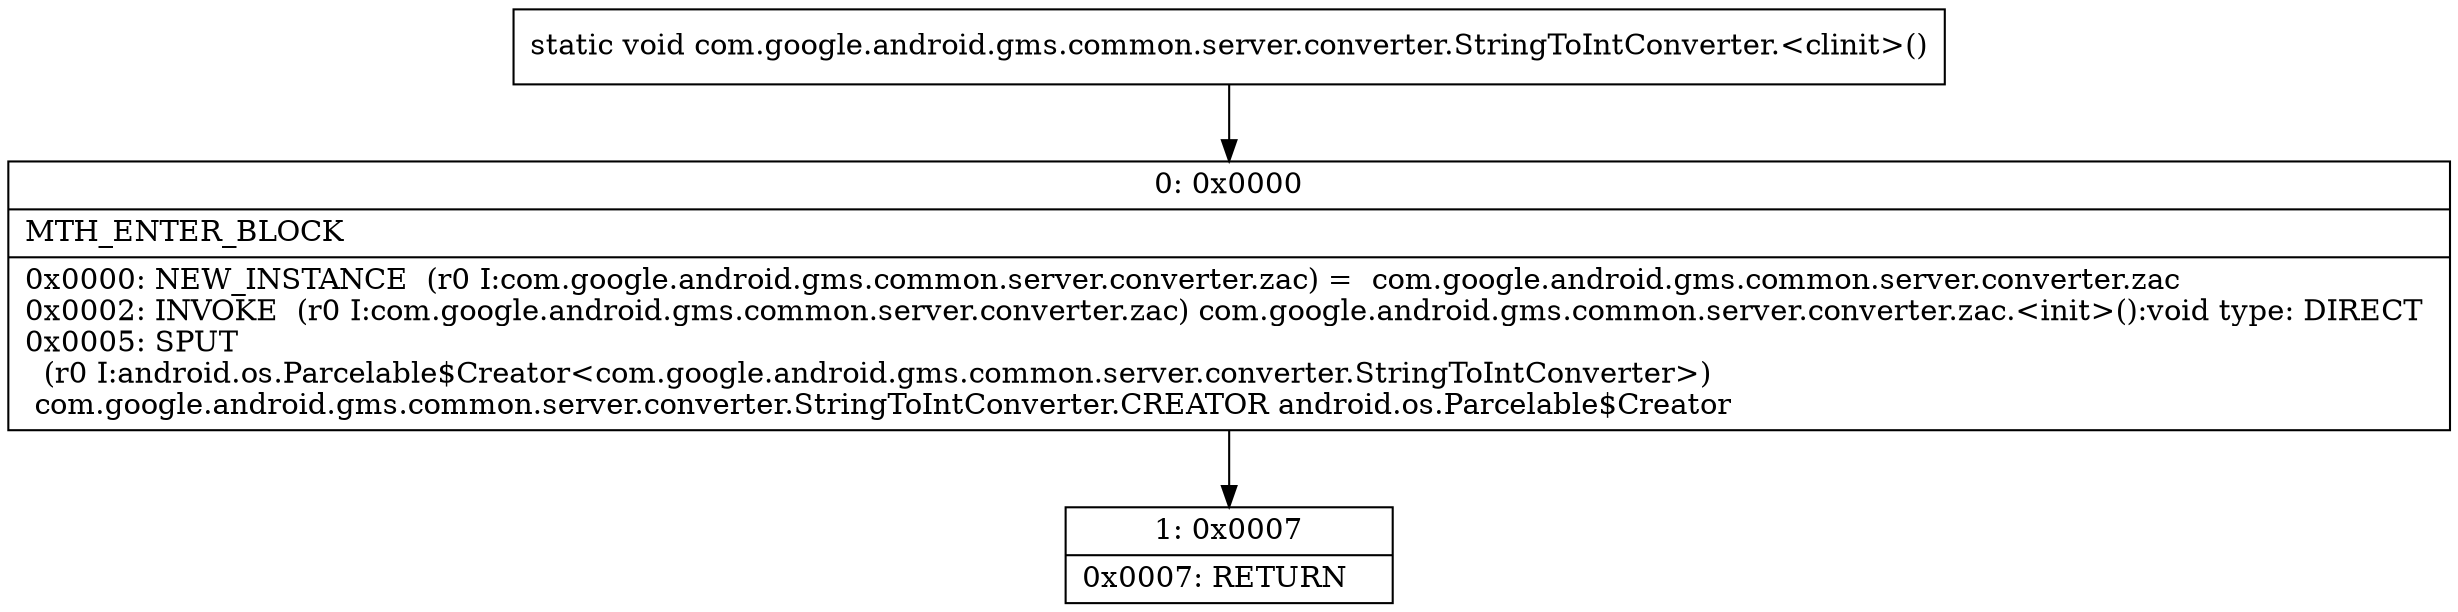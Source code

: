 digraph "CFG forcom.google.android.gms.common.server.converter.StringToIntConverter.\<clinit\>()V" {
Node_0 [shape=record,label="{0\:\ 0x0000|MTH_ENTER_BLOCK\l|0x0000: NEW_INSTANCE  (r0 I:com.google.android.gms.common.server.converter.zac) =  com.google.android.gms.common.server.converter.zac \l0x0002: INVOKE  (r0 I:com.google.android.gms.common.server.converter.zac) com.google.android.gms.common.server.converter.zac.\<init\>():void type: DIRECT \l0x0005: SPUT  \l  (r0 I:android.os.Parcelable$Creator\<com.google.android.gms.common.server.converter.StringToIntConverter\>)\l com.google.android.gms.common.server.converter.StringToIntConverter.CREATOR android.os.Parcelable$Creator \l}"];
Node_1 [shape=record,label="{1\:\ 0x0007|0x0007: RETURN   \l}"];
MethodNode[shape=record,label="{static void com.google.android.gms.common.server.converter.StringToIntConverter.\<clinit\>() }"];
MethodNode -> Node_0;
Node_0 -> Node_1;
}

